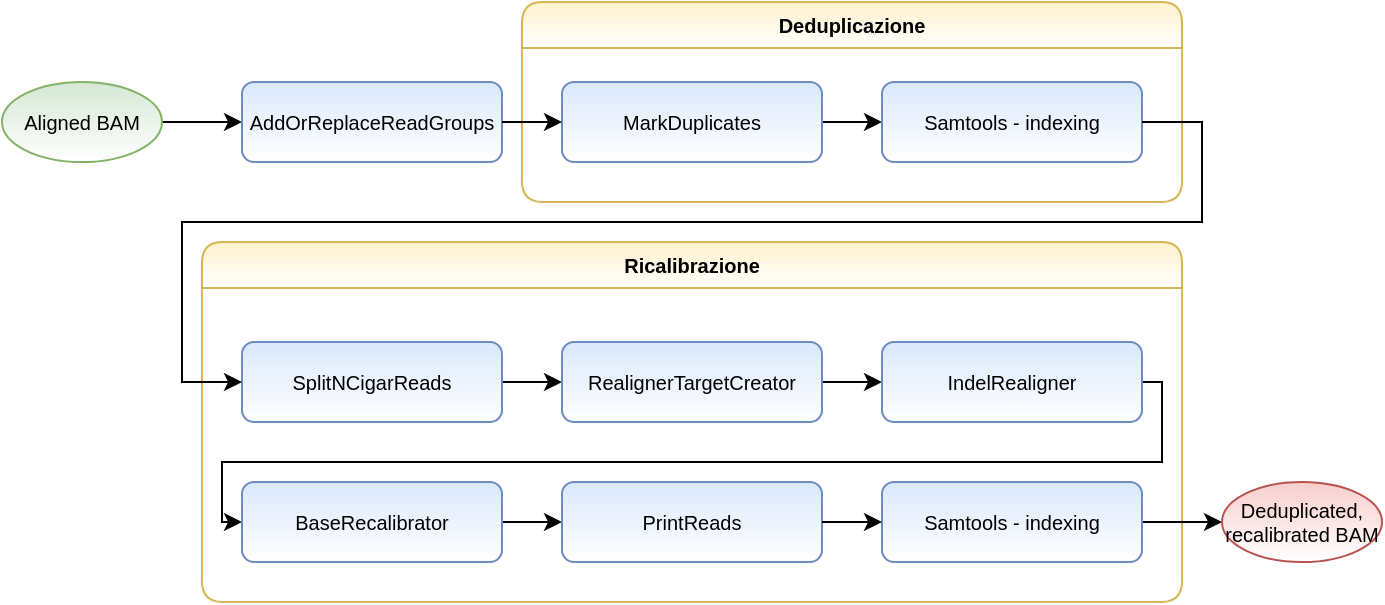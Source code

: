<mxfile version="14.6.13" type="device"><diagram id="4bAMuIMJnlqlN0j0h4G4" name="Page-1"><mxGraphModel dx="1408" dy="866" grid="1" gridSize="10" guides="1" tooltips="1" connect="1" arrows="1" fold="1" page="1" pageScale="1" pageWidth="827" pageHeight="1169" math="0" shadow="0"><root><mxCell id="0"/><mxCell id="1" parent="0"/><mxCell id="qu8tBmwr-kgd7M9jgRDu-9" value="Ricalibrazione" style="swimlane;fontSize=10;fillColor=#fff2cc;strokeColor=#d6b656;rounded=1;gradientColor=#ffffff;" parent="1" vertex="1"><mxGeometry x="180" y="120" width="490" height="180" as="geometry"/></mxCell><mxCell id="qu8tBmwr-kgd7M9jgRDu-20" style="edgeStyle=orthogonalEdgeStyle;rounded=0;orthogonalLoop=1;jettySize=auto;html=1;fontSize=10;" parent="qu8tBmwr-kgd7M9jgRDu-9" source="qu8tBmwr-kgd7M9jgRDu-2" target="qu8tBmwr-kgd7M9jgRDu-4" edge="1"><mxGeometry relative="1" as="geometry"/></mxCell><mxCell id="qu8tBmwr-kgd7M9jgRDu-2" value="SplitNCigarReads" style="rounded=1;whiteSpace=wrap;html=1;fontSize=10;fillColor=#dae8fc;strokeColor=#6c8ebf;gradientColor=#ffffff;" parent="qu8tBmwr-kgd7M9jgRDu-9" vertex="1"><mxGeometry x="20" y="50" width="130" height="40" as="geometry"/></mxCell><mxCell id="qu8tBmwr-kgd7M9jgRDu-21" style="edgeStyle=orthogonalEdgeStyle;rounded=0;orthogonalLoop=1;jettySize=auto;html=1;exitX=1;exitY=0.5;exitDx=0;exitDy=0;entryX=0;entryY=0.5;entryDx=0;entryDy=0;fontSize=10;" parent="qu8tBmwr-kgd7M9jgRDu-9" source="qu8tBmwr-kgd7M9jgRDu-4" target="qu8tBmwr-kgd7M9jgRDu-5" edge="1"><mxGeometry relative="1" as="geometry"/></mxCell><mxCell id="qu8tBmwr-kgd7M9jgRDu-4" value="RealignerTargetCreator" style="rounded=1;whiteSpace=wrap;html=1;fontSize=10;fillColor=#dae8fc;strokeColor=#6c8ebf;gradientColor=#ffffff;" parent="qu8tBmwr-kgd7M9jgRDu-9" vertex="1"><mxGeometry x="180" y="50" width="130" height="40" as="geometry"/></mxCell><mxCell id="qu8tBmwr-kgd7M9jgRDu-22" style="edgeStyle=orthogonalEdgeStyle;rounded=0;orthogonalLoop=1;jettySize=auto;html=1;exitX=1;exitY=0.5;exitDx=0;exitDy=0;entryX=0;entryY=0.5;entryDx=0;entryDy=0;fontSize=10;" parent="qu8tBmwr-kgd7M9jgRDu-9" source="qu8tBmwr-kgd7M9jgRDu-5" target="qu8tBmwr-kgd7M9jgRDu-6" edge="1"><mxGeometry relative="1" as="geometry"><Array as="points"><mxPoint x="480" y="70"/><mxPoint x="480" y="110"/><mxPoint x="10" y="110"/><mxPoint x="10" y="140"/></Array></mxGeometry></mxCell><mxCell id="qu8tBmwr-kgd7M9jgRDu-5" value="IndelRealigner" style="rounded=1;whiteSpace=wrap;html=1;fontSize=10;fillColor=#dae8fc;strokeColor=#6c8ebf;gradientColor=#ffffff;" parent="qu8tBmwr-kgd7M9jgRDu-9" vertex="1"><mxGeometry x="340" y="50" width="130" height="40" as="geometry"/></mxCell><mxCell id="qu8tBmwr-kgd7M9jgRDu-23" style="edgeStyle=orthogonalEdgeStyle;rounded=0;orthogonalLoop=1;jettySize=auto;html=1;exitX=1;exitY=0.5;exitDx=0;exitDy=0;fontSize=10;" parent="qu8tBmwr-kgd7M9jgRDu-9" source="qu8tBmwr-kgd7M9jgRDu-6" target="qu8tBmwr-kgd7M9jgRDu-7" edge="1"><mxGeometry relative="1" as="geometry"/></mxCell><mxCell id="qu8tBmwr-kgd7M9jgRDu-6" value="BaseRecalibrator" style="rounded=1;whiteSpace=wrap;html=1;fontSize=10;fillColor=#dae8fc;strokeColor=#6c8ebf;gradientColor=#ffffff;" parent="qu8tBmwr-kgd7M9jgRDu-9" vertex="1"><mxGeometry x="20" y="120" width="130" height="40" as="geometry"/></mxCell><mxCell id="qu8tBmwr-kgd7M9jgRDu-7" value="PrintReads" style="rounded=1;whiteSpace=wrap;html=1;fontSize=10;fillColor=#dae8fc;strokeColor=#6c8ebf;gradientColor=#ffffff;" parent="qu8tBmwr-kgd7M9jgRDu-9" vertex="1"><mxGeometry x="180" y="120" width="130" height="40" as="geometry"/></mxCell><mxCell id="qu8tBmwr-kgd7M9jgRDu-8" style="edgeStyle=orthogonalEdgeStyle;rounded=0;orthogonalLoop=1;jettySize=auto;html=1;exitX=0.5;exitY=1;exitDx=0;exitDy=0;fontSize=10;" parent="qu8tBmwr-kgd7M9jgRDu-9" source="qu8tBmwr-kgd7M9jgRDu-2" target="qu8tBmwr-kgd7M9jgRDu-2" edge="1"><mxGeometry relative="1" as="geometry"/></mxCell><mxCell id="qu8tBmwr-kgd7M9jgRDu-10" value="Deduplicazione" style="swimlane;fontSize=10;fillColor=#fff2cc;strokeColor=#d6b656;rounded=1;gradientColor=#ffffff;" parent="1" vertex="1"><mxGeometry x="340" width="330" height="100" as="geometry"/></mxCell><mxCell id="qu8tBmwr-kgd7M9jgRDu-18" style="edgeStyle=orthogonalEdgeStyle;rounded=0;orthogonalLoop=1;jettySize=auto;html=1;exitX=1;exitY=0.5;exitDx=0;exitDy=0;entryX=0;entryY=0.5;entryDx=0;entryDy=0;fontSize=10;" parent="qu8tBmwr-kgd7M9jgRDu-10" source="qu8tBmwr-kgd7M9jgRDu-3" target="qu8tBmwr-kgd7M9jgRDu-14" edge="1"><mxGeometry relative="1" as="geometry"/></mxCell><mxCell id="qu8tBmwr-kgd7M9jgRDu-3" value="MarkDuplicates" style="rounded=1;whiteSpace=wrap;html=1;fontSize=10;fillColor=#dae8fc;strokeColor=#6c8ebf;gradientColor=#ffffff;" parent="qu8tBmwr-kgd7M9jgRDu-10" vertex="1"><mxGeometry x="20" y="40" width="130" height="40" as="geometry"/></mxCell><mxCell id="qu8tBmwr-kgd7M9jgRDu-14" value="Samtools - indexing&lt;span style=&quot;color: rgba(0 , 0 , 0 , 0) ; font-family: monospace ; font-size: 0px&quot;&gt;%3CmxGraphModel%3E%3Croot%3E%3CmxCell%20id%3D%220%22%2F%3E%3CmxCell%20id%3D%221%22%20parent%3D%220%22%2F%3E%3CmxCell%20id%3D%222%22%20value%3D%22IndelRealigner%22%20style%3D%22rounded%3D1%3BwhiteSpace%3Dwrap%3Bhtml%3D1%3BfontSize%3D10%3BfillColor%3D%23dae8fc%3BstrokeColor%3D%236c8ebf%3BgradientColor%3D%23ffffff%3B%22%20vertex%3D%221%22%20parent%3D%221%22%3E%3CmxGeometry%20x%3D%22520%22%20y%3D%22170%22%20width%3D%22130%22%20height%3D%2240%22%20as%3D%22geometry%22%2F%3E%3C%2FmxCell%3E%3C%2Froot%3E%3C%2FmxGraphModel%3E&lt;/span&gt;" style="rounded=1;whiteSpace=wrap;html=1;fontSize=10;fillColor=#dae8fc;strokeColor=#6c8ebf;gradientColor=#ffffff;" parent="qu8tBmwr-kgd7M9jgRDu-10" vertex="1"><mxGeometry x="180" y="40" width="130" height="40" as="geometry"/></mxCell><mxCell id="qu8tBmwr-kgd7M9jgRDu-16" style="edgeStyle=orthogonalEdgeStyle;rounded=0;orthogonalLoop=1;jettySize=auto;html=1;exitX=1;exitY=0.5;exitDx=0;exitDy=0;fontSize=10;" parent="1" source="qu8tBmwr-kgd7M9jgRDu-12" target="qu8tBmwr-kgd7M9jgRDu-1" edge="1"><mxGeometry relative="1" as="geometry"/></mxCell><mxCell id="qu8tBmwr-kgd7M9jgRDu-12" value="Aligned BAM" style="ellipse;whiteSpace=wrap;html=1;fontSize=10;fillColor=#d5e8d4;strokeColor=#82b366;gradientColor=#ffffff;" parent="1" vertex="1"><mxGeometry x="80" y="40" width="80" height="40" as="geometry"/></mxCell><mxCell id="qu8tBmwr-kgd7M9jgRDu-25" style="edgeStyle=orthogonalEdgeStyle;rounded=0;orthogonalLoop=1;jettySize=auto;html=1;exitX=1;exitY=0.5;exitDx=0;exitDy=0;entryX=0;entryY=0.5;entryDx=0;entryDy=0;fontSize=10;" parent="1" source="qu8tBmwr-kgd7M9jgRDu-13" target="qu8tBmwr-kgd7M9jgRDu-15" edge="1"><mxGeometry relative="1" as="geometry"/></mxCell><mxCell id="qu8tBmwr-kgd7M9jgRDu-13" value="Samtools - indexing&lt;span style=&quot;color: rgba(0 , 0 , 0 , 0) ; font-family: monospace ; font-size: 0px&quot;&gt;%3CmxGraphModel%3E%3Croot%3E%3CmxCell%20id%3D%220%22%2F%3E%3CmxCell%20id%3D%221%22%20parent%3D%220%22%2F%3E%3CmxCell%20id%3D%222%22%20value%3D%22IndelRealigner%22%20style%3D%22rounded%3D1%3BwhiteSpace%3Dwrap%3Bhtml%3D1%3BfontSize%3D10%3BfillColor%3D%23dae8fc%3BstrokeColor%3D%236c8ebf%3BgradientColor%3D%23ffffff%3B%22%20vertex%3D%221%22%20parent%3D%221%22%3E%3CmxGeometry%20x%3D%22520%22%20y%3D%22170%22%20width%3D%22130%22%20height%3D%2240%22%20as%3D%22geometry%22%2F%3E%3C%2FmxCell%3E%3C%2Froot%3E%3C%2FmxGraphModel%3E&lt;/span&gt;" style="rounded=1;whiteSpace=wrap;html=1;fontSize=10;fillColor=#dae8fc;strokeColor=#6c8ebf;gradientColor=#ffffff;" parent="1" vertex="1"><mxGeometry x="520" y="240" width="130" height="40" as="geometry"/></mxCell><mxCell id="qu8tBmwr-kgd7M9jgRDu-15" value="Deduplicated, recalibrated BAM" style="ellipse;whiteSpace=wrap;html=1;fontSize=10;fillColor=#f8cecc;strokeColor=#b85450;gradientColor=#ffffff;" parent="1" vertex="1"><mxGeometry x="690" y="240" width="80" height="40" as="geometry"/></mxCell><mxCell id="qu8tBmwr-kgd7M9jgRDu-19" style="edgeStyle=orthogonalEdgeStyle;rounded=0;orthogonalLoop=1;jettySize=auto;html=1;exitX=1;exitY=0.5;exitDx=0;exitDy=0;entryX=0;entryY=0.5;entryDx=0;entryDy=0;fontSize=10;" parent="1" source="qu8tBmwr-kgd7M9jgRDu-14" target="qu8tBmwr-kgd7M9jgRDu-2" edge="1"><mxGeometry relative="1" as="geometry"><Array as="points"><mxPoint x="680" y="60"/><mxPoint x="680" y="110"/><mxPoint x="170" y="110"/><mxPoint x="170" y="190"/></Array></mxGeometry></mxCell><mxCell id="qu8tBmwr-kgd7M9jgRDu-24" style="edgeStyle=orthogonalEdgeStyle;rounded=0;orthogonalLoop=1;jettySize=auto;html=1;exitX=1;exitY=0.5;exitDx=0;exitDy=0;entryX=0;entryY=0.5;entryDx=0;entryDy=0;fontSize=10;" parent="1" source="qu8tBmwr-kgd7M9jgRDu-7" target="qu8tBmwr-kgd7M9jgRDu-13" edge="1"><mxGeometry relative="1" as="geometry"/></mxCell><mxCell id="qu8tBmwr-kgd7M9jgRDu-1" value="AddOrReplaceReadGroups" style="rounded=1;whiteSpace=wrap;html=1;fontSize=10;fillColor=#dae8fc;strokeColor=#6c8ebf;gradientColor=#ffffff;" parent="1" vertex="1"><mxGeometry x="200" y="40" width="130" height="40" as="geometry"/></mxCell><mxCell id="qu8tBmwr-kgd7M9jgRDu-17" style="edgeStyle=orthogonalEdgeStyle;rounded=0;orthogonalLoop=1;jettySize=auto;html=1;exitX=1;exitY=0.5;exitDx=0;exitDy=0;entryX=0;entryY=0.5;entryDx=0;entryDy=0;fontSize=10;" parent="1" source="qu8tBmwr-kgd7M9jgRDu-1" target="qu8tBmwr-kgd7M9jgRDu-3" edge="1"><mxGeometry relative="1" as="geometry"/></mxCell></root></mxGraphModel></diagram></mxfile>